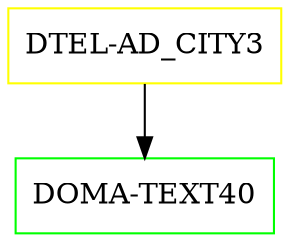 digraph G {
  "DTEL-AD_CITY3" [shape=box,color=yellow];
  "DOMA-TEXT40" [shape=box,color=green,URL="./DOMA_TEXT40.html"];
  "DTEL-AD_CITY3" -> "DOMA-TEXT40";
}
